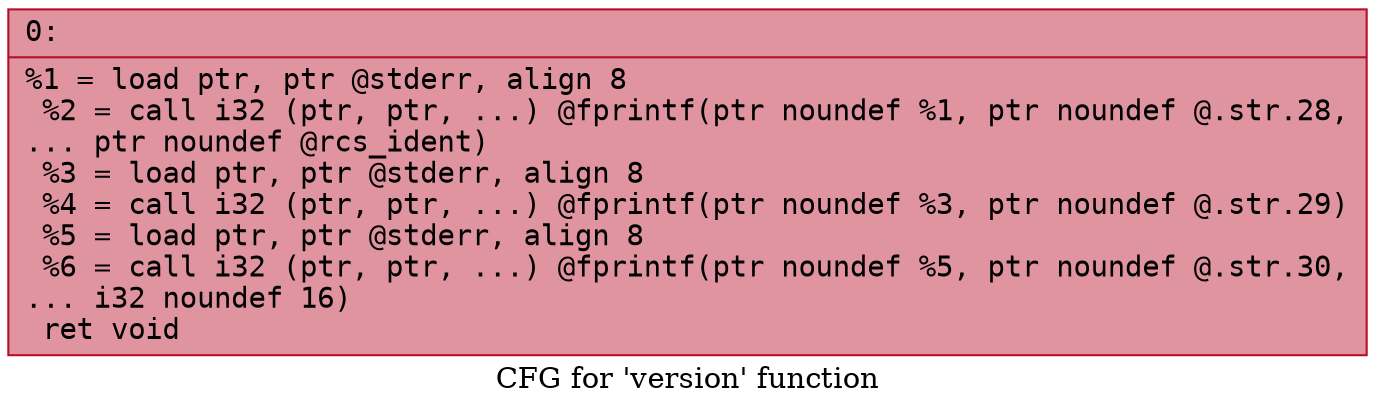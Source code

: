 digraph "CFG for 'version' function" {
	label="CFG for 'version' function";

	Node0x564b1175b460 [shape=record,color="#b70d28ff", style=filled, fillcolor="#b70d2870" fontname="Courier",label="{0:\l|  %1 = load ptr, ptr @stderr, align 8\l  %2 = call i32 (ptr, ptr, ...) @fprintf(ptr noundef %1, ptr noundef @.str.28,\l... ptr noundef @rcs_ident)\l  %3 = load ptr, ptr @stderr, align 8\l  %4 = call i32 (ptr, ptr, ...) @fprintf(ptr noundef %3, ptr noundef @.str.29)\l  %5 = load ptr, ptr @stderr, align 8\l  %6 = call i32 (ptr, ptr, ...) @fprintf(ptr noundef %5, ptr noundef @.str.30,\l... i32 noundef 16)\l  ret void\l}"];
}
